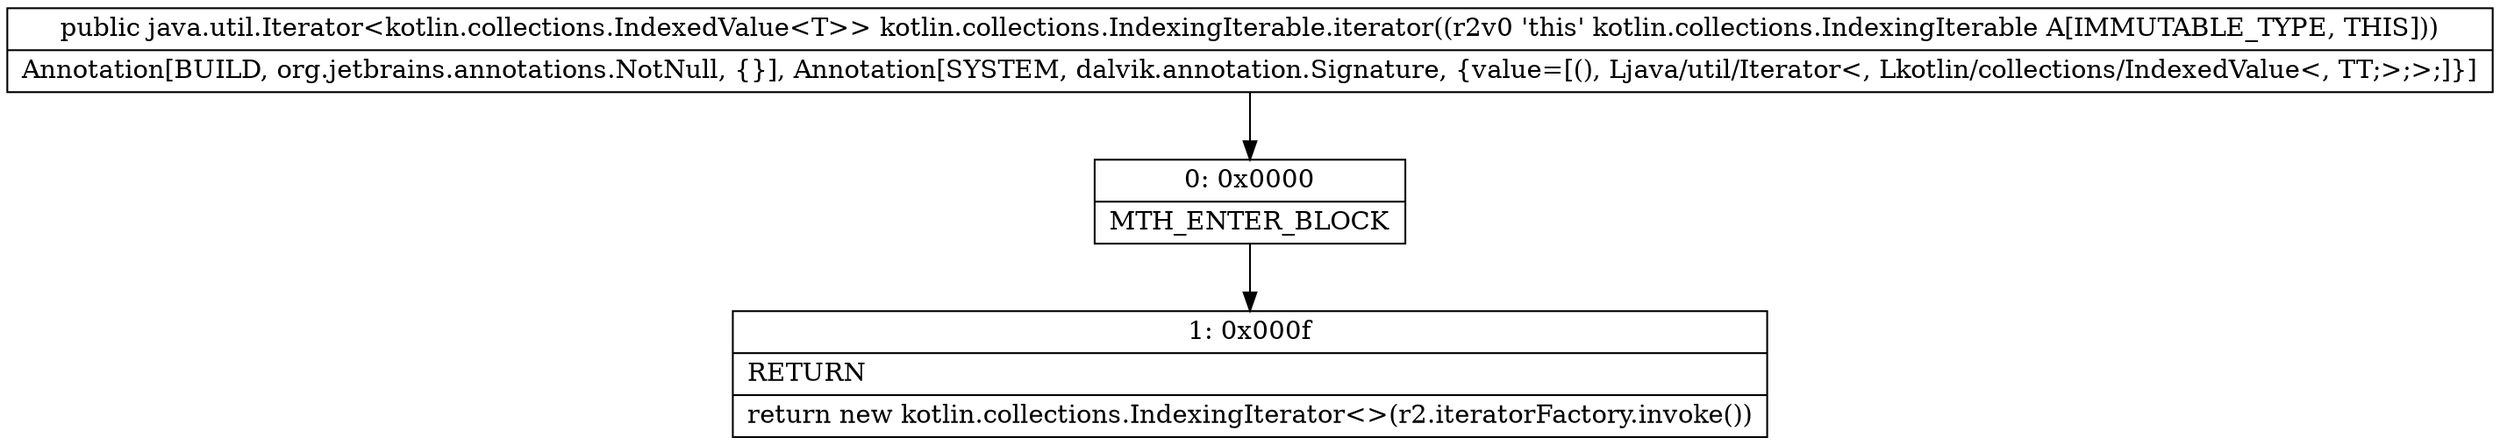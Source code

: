 digraph "CFG forkotlin.collections.IndexingIterable.iterator()Ljava\/util\/Iterator;" {
Node_0 [shape=record,label="{0\:\ 0x0000|MTH_ENTER_BLOCK\l}"];
Node_1 [shape=record,label="{1\:\ 0x000f|RETURN\l|return new kotlin.collections.IndexingIterator\<\>(r2.iteratorFactory.invoke())\l}"];
MethodNode[shape=record,label="{public java.util.Iterator\<kotlin.collections.IndexedValue\<T\>\> kotlin.collections.IndexingIterable.iterator((r2v0 'this' kotlin.collections.IndexingIterable A[IMMUTABLE_TYPE, THIS]))  | Annotation[BUILD, org.jetbrains.annotations.NotNull, \{\}], Annotation[SYSTEM, dalvik.annotation.Signature, \{value=[(), Ljava\/util\/Iterator\<, Lkotlin\/collections\/IndexedValue\<, TT;\>;\>;]\}]\l}"];
MethodNode -> Node_0;
Node_0 -> Node_1;
}

